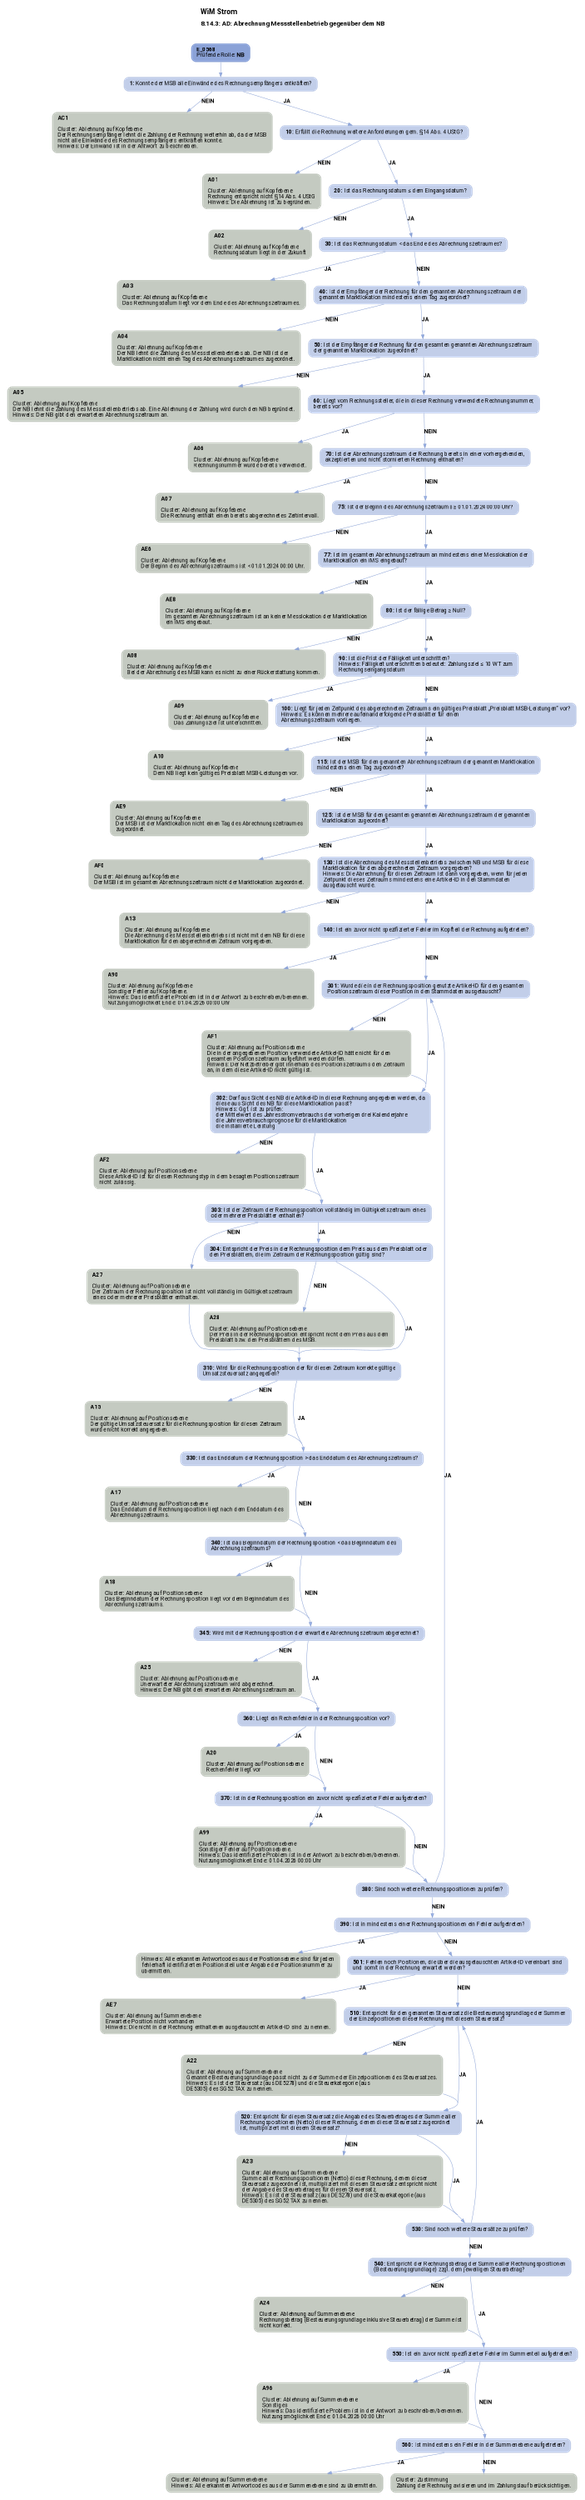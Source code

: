digraph D {
    labelloc="t";
    label=<<B><FONT POINT-SIZE="18">WiM Strom</FONT></B><BR align="left"/><BR/><B><FONT POINT-SIZE="16">8.14.3: AD: Abrechnung Messstellenbetrieb gegenüber dem NB</FONT></B><BR align="left"/><BR/><BR/><BR/>>;
    ratio="compress";
    concentrate=true;
    pack=true;
    rankdir=TB;
    packmode="array";
    size="20,20";
    fontsize=12;
    pad=0.25;
    "Start" [margin="0.2,0.12", shape=box, style="filled,rounded", penwidth=0.0, fillcolor="#8ba2d7", label=<<B>E_0568</B><BR align="left"/><FONT>Prüfende Rolle: <B>NB</B></FONT><BR align="center"/>>, fontname="Roboto, sans-serif"];
    "1" [margin="0.2,0.12", shape=box, style="filled,rounded", penwidth=0.0, fillcolor="#c2cee9", label=<<B>1: </B>Konnte der MSB alle Einwände des Rechnungsempfängers entkräften?<BR align="left"/>>, fontname="Roboto, sans-serif"];
    "AC1" [margin="0.2,0.12", shape=box, style="filled,rounded", penwidth=0.0, fillcolor="#c4cac1", label=<<B>AC1</B><BR align="left"/><BR align="left"/><FONT>Cluster: Ablehnung auf Kopfebene<BR align="left"/>Der Rechnungsempfänger lehnt die Zahlung der Rechnung weiterhin ab, da der MSB<BR align="left"/>nicht alle Einwände des Rechnungsempfängers entkräften konnte.<BR align="left"/>Hinweis: Der Einwand ist in der Antwort zu beschreiben.<BR align="left"/></FONT>>, fontname="Roboto, sans-serif"];
    "10" [margin="0.2,0.12", shape=box, style="filled,rounded", penwidth=0.0, fillcolor="#c2cee9", label=<<B>10: </B>Erfüllt die Rechnung weitere Anforderungen gem. §14 Abs. 4 UStG?<BR align="left"/>>, fontname="Roboto, sans-serif"];
    "A01" [margin="0.2,0.12", shape=box, style="filled,rounded", penwidth=0.0, fillcolor="#c4cac1", label=<<B>A01</B><BR align="left"/><BR align="left"/><FONT>Cluster: Ablehnung auf Kopfebene<BR align="left"/>Rechnung entspricht nicht §14 Abs. 4 UStG<BR align="left"/>Hinweis: Die Ablehnung ist zu begründen.<BR align="left"/></FONT>>, fontname="Roboto, sans-serif"];
    "20" [margin="0.2,0.12", shape=box, style="filled,rounded", penwidth=0.0, fillcolor="#c2cee9", label=<<B>20: </B>Ist das Rechnungsdatum ≤ dem Eingangsdatum?<BR align="left"/>>, fontname="Roboto, sans-serif"];
    "A02" [margin="0.2,0.12", shape=box, style="filled,rounded", penwidth=0.0, fillcolor="#c4cac1", label=<<B>A02</B><BR align="left"/><BR align="left"/><FONT>Cluster: Ablehnung auf Kopfebene<BR align="left"/>Rechnungsdatum liegt in der Zukunft<BR align="left"/></FONT>>, fontname="Roboto, sans-serif"];
    "30" [margin="0.2,0.12", shape=box, style="filled,rounded", penwidth=0.0, fillcolor="#c2cee9", label=<<B>30: </B>Ist das Rechnungsdatum &lt; das Ende des Abrechnungszeitraumes?<BR align="left"/>>, fontname="Roboto, sans-serif"];
    "A03" [margin="0.2,0.12", shape=box, style="filled,rounded", penwidth=0.0, fillcolor="#c4cac1", label=<<B>A03</B><BR align="left"/><BR align="left"/><FONT>Cluster: Ablehnung auf Kopfebene<BR align="left"/>Das Rechnungsdatum liegt vor dem Ende des Abrechnungszeitraumes.<BR align="left"/></FONT>>, fontname="Roboto, sans-serif"];
    "40" [margin="0.2,0.12", shape=box, style="filled,rounded", penwidth=0.0, fillcolor="#c2cee9", label=<<B>40: </B>Ist der Empfänger der Rechnung für den genannten Abrechnungszeitraum der<BR align="left"/>genannten Marktlokation mindestens einen Tag zugeordnet?<BR align="left"/>>, fontname="Roboto, sans-serif"];
    "A04" [margin="0.2,0.12", shape=box, style="filled,rounded", penwidth=0.0, fillcolor="#c4cac1", label=<<B>A04</B><BR align="left"/><BR align="left"/><FONT>Cluster: Ablehnung auf Kopfebene<BR align="left"/>Der NB lehnt die Zahlung des Messstellenbetriebs ab. Der NB ist der<BR align="left"/>Marktlokation nicht einen Tag des Abrechnungszeitraumes zugeordnet.<BR align="left"/></FONT>>, fontname="Roboto, sans-serif"];
    "50" [margin="0.2,0.12", shape=box, style="filled,rounded", penwidth=0.0, fillcolor="#c2cee9", label=<<B>50: </B>Ist der Empfänger der Rechnung für den gesamten genannten Abrechnungszeitraum<BR align="left"/>der genannten Marktlokation zugeordnet?<BR align="left"/>>, fontname="Roboto, sans-serif"];
    "A05" [margin="0.2,0.12", shape=box, style="filled,rounded", penwidth=0.0, fillcolor="#c4cac1", label=<<B>A05</B><BR align="left"/><BR align="left"/><FONT>Cluster: Ablehnung auf Kopfebene<BR align="left"/>Der NB lehnt die Zahlung des Messstellenbetriebs ab. Eine Ablehnung der Zahlung wird durch den NB begründet.<BR align="left"/>Hinweis: Der NB gibt den erwarteten Abrechnungszeitraum an.<BR align="left"/></FONT>>, fontname="Roboto, sans-serif"];
    "60" [margin="0.2,0.12", shape=box, style="filled,rounded", penwidth=0.0, fillcolor="#c2cee9", label=<<B>60: </B>Liegt vom Rechnungssteller, die in dieser Rechnung verwendete Rechnungsnummer,<BR align="left"/>bereits vor?<BR align="left"/>>, fontname="Roboto, sans-serif"];
    "A06" [margin="0.2,0.12", shape=box, style="filled,rounded", penwidth=0.0, fillcolor="#c4cac1", label=<<B>A06</B><BR align="left"/><BR align="left"/><FONT>Cluster: Ablehnung auf Kopfebene<BR align="left"/>Rechnungsnummer wurde bereits verwendet.<BR align="left"/></FONT>>, fontname="Roboto, sans-serif"];
    "70" [margin="0.2,0.12", shape=box, style="filled,rounded", penwidth=0.0, fillcolor="#c2cee9", label=<<B>70: </B>Ist der Abrechnungszeitraum der Rechnung bereits in einer vorhergehenden,<BR align="left"/>akzeptierten und nicht stornierten Rechnung enthalten?<BR align="left"/>>, fontname="Roboto, sans-serif"];
    "A07" [margin="0.2,0.12", shape=box, style="filled,rounded", penwidth=0.0, fillcolor="#c4cac1", label=<<B>A07</B><BR align="left"/><BR align="left"/><FONT>Cluster: Ablehnung auf Kopfebene<BR align="left"/>Die Rechnung enthält einen bereits abgerechnetes Zeitintervall.<BR align="left"/></FONT>>, fontname="Roboto, sans-serif"];
    "75" [margin="0.2,0.12", shape=box, style="filled,rounded", penwidth=0.0, fillcolor="#c2cee9", label=<<B>75: </B>Ist der Beginn des Abrechnungszeitraums ≥ 01.01.2024 00:00 Uhr?<BR align="left"/>>, fontname="Roboto, sans-serif"];
    "AE6" [margin="0.2,0.12", shape=box, style="filled,rounded", penwidth=0.0, fillcolor="#c4cac1", label=<<B>AE6</B><BR align="left"/><BR align="left"/><FONT>Cluster: Ablehnung auf Kopfebene<BR align="left"/>Der Beginn des Abrechnungszeitraums ist &lt; 01.01.2024 00:00 Uhr.<BR align="left"/></FONT>>, fontname="Roboto, sans-serif"];
    "77" [margin="0.2,0.12", shape=box, style="filled,rounded", penwidth=0.0, fillcolor="#c2cee9", label=<<B>77: </B>Ist im gesamten Abrechnungszeitraum an mindestens einer Messlokation der<BR align="left"/>Marktlokation ein iMS eingebaut?<BR align="left"/>>, fontname="Roboto, sans-serif"];
    "AE8" [margin="0.2,0.12", shape=box, style="filled,rounded", penwidth=0.0, fillcolor="#c4cac1", label=<<B>AE8</B><BR align="left"/><BR align="left"/><FONT>Cluster: Ablehnung auf Kopfebene<BR align="left"/>Im gesamten Abrechnungszeitraum ist an keiner Messlokation der Marktlokation<BR align="left"/>ein iMS eingebaut.<BR align="left"/></FONT>>, fontname="Roboto, sans-serif"];
    "80" [margin="0.2,0.12", shape=box, style="filled,rounded", penwidth=0.0, fillcolor="#c2cee9", label=<<B>80: </B>Ist der fällige Betrag ≥ Null?<BR align="left"/>>, fontname="Roboto, sans-serif"];
    "A08" [margin="0.2,0.12", shape=box, style="filled,rounded", penwidth=0.0, fillcolor="#c4cac1", label=<<B>A08</B><BR align="left"/><BR align="left"/><FONT>Cluster: Ablehnung auf Kopfebene<BR align="left"/>Bei der Abrechnung des MSB kann es nicht zu einer Rückerstattung kommen.<BR align="left"/></FONT>>, fontname="Roboto, sans-serif"];
    "90" [margin="0.2,0.12", shape=box, style="filled,rounded", penwidth=0.0, fillcolor="#c2cee9", label=<<B>90: </B>Ist die Frist der Fälligkeit unterschritten?<BR align="left"/>Hinweis: Fälligkeit unterschritten bedeutet: Zahlungsziel ≤ 10 WT zum<BR align="left"/>Rechnungseingangsdatum<BR align="left"/>>, fontname="Roboto, sans-serif"];
    "A09" [margin="0.2,0.12", shape=box, style="filled,rounded", penwidth=0.0, fillcolor="#c4cac1", label=<<B>A09</B><BR align="left"/><BR align="left"/><FONT>Cluster: Ablehnung auf Kopfebene<BR align="left"/>Das Zahlungsziel ist unterschritten.<BR align="left"/></FONT>>, fontname="Roboto, sans-serif"];
    "100" [margin="0.2,0.12", shape=box, style="filled,rounded", penwidth=0.0, fillcolor="#c2cee9", label=<<B>100: </B>Liegt für jeden Zeitpunkt des abgerechneten Zeitraums ein gültiges Preisblatt „Preisblatt MSB-Leistungen“ vor?<BR align="left"/>Hinweis: Es können mehrere aufeinanderfolgende Preisblätter für einen<BR align="left"/>Abrechnungszeitraum vorliegen.<BR align="left"/>>, fontname="Roboto, sans-serif"];
    "A10" [margin="0.2,0.12", shape=box, style="filled,rounded", penwidth=0.0, fillcolor="#c4cac1", label=<<B>A10</B><BR align="left"/><BR align="left"/><FONT>Cluster: Ablehnung auf Kopfebene<BR align="left"/>Dem NB liegt kein gültiges Preisblatt MSB-Leistungen vor.<BR align="left"/></FONT>>, fontname="Roboto, sans-serif"];
    "115" [margin="0.2,0.12", shape=box, style="filled,rounded", penwidth=0.0, fillcolor="#c2cee9", label=<<B>115: </B>Ist der MSB für den genannten Abrechnungszeitraum der genannten Marktlokation<BR align="left"/>mindestens einen Tag zugeordnet?<BR align="left"/>>, fontname="Roboto, sans-serif"];
    "AE9" [margin="0.2,0.12", shape=box, style="filled,rounded", penwidth=0.0, fillcolor="#c4cac1", label=<<B>AE9</B><BR align="left"/><BR align="left"/><FONT>Cluster: Ablehnung auf Kopfebene<BR align="left"/>Der MSB ist der Marktlokation nicht einen Tag des Abrechnungszeitraumes<BR align="left"/>zugeordnet.<BR align="left"/></FONT>>, fontname="Roboto, sans-serif"];
    "125" [margin="0.2,0.12", shape=box, style="filled,rounded", penwidth=0.0, fillcolor="#c2cee9", label=<<B>125: </B>Ist der MSB für den gesamten genannten Abrechnungszeitraum der genannten<BR align="left"/>Marktlokation zugeordnet?<BR align="left"/>>, fontname="Roboto, sans-serif"];
    "AF0" [margin="0.2,0.12", shape=box, style="filled,rounded", penwidth=0.0, fillcolor="#c4cac1", label=<<B>AF0</B><BR align="left"/><BR align="left"/><FONT>Cluster: Ablehnung auf Kopfebene<BR align="left"/>Der MSB ist im gesamten Abrechnungszeitraum nicht der Marktlokation zugeordnet.<BR align="left"/></FONT>>, fontname="Roboto, sans-serif"];
    "130" [margin="0.2,0.12", shape=box, style="filled,rounded", penwidth=0.0, fillcolor="#c2cee9", label=<<B>130: </B>Ist die Abrechnung des Messstellenbetriebs zwischen NB und MSB für diese<BR align="left"/>Marktlokation für den abgerechneten Zeitraum vorgegeben?<BR align="left"/>Hinweis: Die Abrechnung für diesen Zeitraum ist dann vorgegeben, wenn für jeden<BR align="left"/>Zeitpunkt dieses Zeitraums mindestens eine Artikel-ID in den Stammdaten<BR align="left"/>ausgetauscht wurde.<BR align="left"/>>, fontname="Roboto, sans-serif"];
    "A13" [margin="0.2,0.12", shape=box, style="filled,rounded", penwidth=0.0, fillcolor="#c4cac1", label=<<B>A13</B><BR align="left"/><BR align="left"/><FONT>Cluster: Ablehnung auf Kopfebene<BR align="left"/>Die Abrechnung des Messstellenbetriebs ist nicht mit dem NB für diese<BR align="left"/>Marktlokation für den abgerechneten Zeitraum vorgegeben.<BR align="left"/></FONT>>, fontname="Roboto, sans-serif"];
    "140" [margin="0.2,0.12", shape=box, style="filled,rounded", penwidth=0.0, fillcolor="#c2cee9", label=<<B>140: </B>Ist ein zuvor nicht spezifizierter Fehler im Kopfteil der Rechnung aufgetreten?<BR align="left"/>>, fontname="Roboto, sans-serif"];
    "A90" [margin="0.2,0.12", shape=box, style="filled,rounded", penwidth=0.0, fillcolor="#c4cac1", label=<<B>A90</B><BR align="left"/><BR align="left"/><FONT>Cluster: Ablehnung auf Kopfebene<BR align="left"/>Sonstiger Fehler auf Kopfebene.<BR align="left"/>Hinweis: Das identifizierte Problem ist in der Antwort zu beschreiben/benennen.<BR align="left"/>Nutzungsmöglichkeit Ende: 01.04.2026 00:00 Uhr<BR align="left"/></FONT>>, fontname="Roboto, sans-serif"];
    "301" [margin="0.2,0.12", shape=box, style="filled,rounded", penwidth=0.0, fillcolor="#c2cee9", label=<<B>301: </B>Wurde die in der Rechnungsposition genutzte Artikel-ID für den gesamten<BR align="left"/>Positionszeitraum dieser Position in den Stammdaten ausgetauscht?<BR align="left"/>>, fontname="Roboto, sans-serif"];
    "AF1_302" [margin="0.2,0.12", shape=box, style="filled,rounded", penwidth=0.0, fillcolor="#c4cac1", label=<<B>AF1</B><BR align="left"/><BR align="left"/><FONT>Cluster: Ablehnung auf Positionsebene<BR align="left"/>Die in der angegebenen Position verwendete Artikel-ID hätte nicht für den<BR align="left"/>gesamten Positionszeitraum aufgeführt werden dürfen.<BR align="left"/>Hinweis: Der Netzbetreiber gibt innerhalb des Positionszeitraums den Zeitraum<BR align="left"/>an, in dem diese Artikel-ID nicht gültig ist.<BR align="left"/></FONT>>, fontname="Roboto, sans-serif"];
    "302" [margin="0.2,0.12", shape=box, style="filled,rounded", penwidth=0.0, fillcolor="#c2cee9", label=<<B>302: </B>Darf aus Sicht des NB die Artikel-ID in dieser Rechnung angegeben werden, da<BR align="left"/>diese aus Sicht des NB für diese Marktlokation passt?<BR align="left"/>Hinweis: Ggf. ist zu prüfen:<BR align="left"/>der Mittelwert des Jahresstromverbrauchs der vorherigen drei Kalenderjahre<BR align="left"/>die Jahresverbrauchsprognose für die Marktlokation<BR align="left"/>die installierte Leistung<BR align="left"/>>, fontname="Roboto, sans-serif"];
    "AF2_303" [margin="0.2,0.12", shape=box, style="filled,rounded", penwidth=0.0, fillcolor="#c4cac1", label=<<B>AF2</B><BR align="left"/><BR align="left"/><FONT>Cluster: Ablehnung auf Positionsebene<BR align="left"/>Diese Artikel-ID ist für diesen Rechnungstyp in dem besagten Positionszeitraum<BR align="left"/>nicht zulässig.<BR align="left"/></FONT>>, fontname="Roboto, sans-serif"];
    "303" [margin="0.2,0.12", shape=box, style="filled,rounded", penwidth=0.0, fillcolor="#c2cee9", label=<<B>303: </B>Ist der Zeitraum der Rechnungsposition vollständig im Gültigkeitszeitraum eines<BR align="left"/>oder mehrerer Preisblätter enthalten?<BR align="left"/>>, fontname="Roboto, sans-serif"];
    "A27_310" [margin="0.2,0.12", shape=box, style="filled,rounded", penwidth=0.0, fillcolor="#c4cac1", label=<<B>A27</B><BR align="left"/><BR align="left"/><FONT>Cluster: Ablehnung auf Positionsebene<BR align="left"/>Der Zeitraum der Rechnungsposition ist nicht vollständig im Gültigkeitszeitraum<BR align="left"/>eines oder mehrerer Preisblätter enthalten.<BR align="left"/></FONT>>, fontname="Roboto, sans-serif"];
    "304" [margin="0.2,0.12", shape=box, style="filled,rounded", penwidth=0.0, fillcolor="#c2cee9", label=<<B>304: </B>Entspricht der Preis in der Rechnungsposition dem Preis aus dem Preisblatt oder<BR align="left"/>den Preisblättern, die im Zeitraum der Rechnungsposition gültig sind?<BR align="left"/>>, fontname="Roboto, sans-serif"];
    "A28_310" [margin="0.2,0.12", shape=box, style="filled,rounded", penwidth=0.0, fillcolor="#c4cac1", label=<<B>A28</B><BR align="left"/><BR align="left"/><FONT>Cluster: Ablehnung auf Positionsebene<BR align="left"/>Der Preis in der Rechnungsposition entspricht nicht dem Preis aus dem<BR align="left"/>Preisblatt bzw. den Preisblättern des MSB.<BR align="left"/></FONT>>, fontname="Roboto, sans-serif"];
    "310" [margin="0.2,0.12", shape=box, style="filled,rounded", penwidth=0.0, fillcolor="#c2cee9", label=<<B>310: </B>Wird für die Rechnungsposition der für diesen Zeitraum korrekte gültige<BR align="left"/>Umsatzsteuersatz angegeben?<BR align="left"/>>, fontname="Roboto, sans-serif"];
    "A15_330" [margin="0.2,0.12", shape=box, style="filled,rounded", penwidth=0.0, fillcolor="#c4cac1", label=<<B>A15</B><BR align="left"/><BR align="left"/><FONT>Cluster: Ablehnung auf Positionsebene<BR align="left"/>Der gültige Umsatzsteuersatz für die Rechnungsposition für diesen Zeitraum<BR align="left"/>wurde nicht korrekt angegeben.<BR align="left"/></FONT>>, fontname="Roboto, sans-serif"];
    "330" [margin="0.2,0.12", shape=box, style="filled,rounded", penwidth=0.0, fillcolor="#c2cee9", label=<<B>330: </B>Ist das Enddatum der Rechnungsposition &gt; das Enddatum des Abrechnungszeitraums?<BR align="left"/>>, fontname="Roboto, sans-serif"];
    "A17_340" [margin="0.2,0.12", shape=box, style="filled,rounded", penwidth=0.0, fillcolor="#c4cac1", label=<<B>A17</B><BR align="left"/><BR align="left"/><FONT>Cluster: Ablehnung auf Positionsebene<BR align="left"/>Das Enddatum der Rechnungsposition liegt nach dem Enddatum des<BR align="left"/>Abrechnungszeitraums.<BR align="left"/></FONT>>, fontname="Roboto, sans-serif"];
    "340" [margin="0.2,0.12", shape=box, style="filled,rounded", penwidth=0.0, fillcolor="#c2cee9", label=<<B>340: </B>Ist das Beginndatum der Rechnungsposition &lt; das Beginndatum des<BR align="left"/>Abrechnungszeitraums?<BR align="left"/>>, fontname="Roboto, sans-serif"];
    "A18_345" [margin="0.2,0.12", shape=box, style="filled,rounded", penwidth=0.0, fillcolor="#c4cac1", label=<<B>A18</B><BR align="left"/><BR align="left"/><FONT>Cluster: Ablehnung auf Positionsebene<BR align="left"/>Das Beginndatum der Rechnungsposition liegt vor dem Beginndatum des<BR align="left"/>Abrechnungszeitraums.<BR align="left"/></FONT>>, fontname="Roboto, sans-serif"];
    "345" [margin="0.2,0.12", shape=box, style="filled,rounded", penwidth=0.0, fillcolor="#c2cee9", label=<<B>345: </B>Wird mit der Rechnungsposition der erwartete Abrechnungszeitraum abgerechnet?<BR align="left"/>>, fontname="Roboto, sans-serif"];
    "A25_360" [margin="0.2,0.12", shape=box, style="filled,rounded", penwidth=0.0, fillcolor="#c4cac1", label=<<B>A25</B><BR align="left"/><BR align="left"/><FONT>Cluster: Ablehnung auf Positionsebene<BR align="left"/>Unerwarteter Abrechnungszeitraum wird abgerechnet.<BR align="left"/>Hinweis: Der NB gibt den erwarteten Abrechnungszeitraum an.<BR align="left"/></FONT>>, fontname="Roboto, sans-serif"];
    "360" [margin="0.2,0.12", shape=box, style="filled,rounded", penwidth=0.0, fillcolor="#c2cee9", label=<<B>360: </B>Liegt ein Rechenfehler in der Rechnungsposition vor?<BR align="left"/>>, fontname="Roboto, sans-serif"];
    "A20_370" [margin="0.2,0.12", shape=box, style="filled,rounded", penwidth=0.0, fillcolor="#c4cac1", label=<<B>A20</B><BR align="left"/><BR align="left"/><FONT>Cluster: Ablehnung auf Positionsebene<BR align="left"/>Rechenfehler liegt vor<BR align="left"/></FONT>>, fontname="Roboto, sans-serif"];
    "370" [margin="0.2,0.12", shape=box, style="filled,rounded", penwidth=0.0, fillcolor="#c2cee9", label=<<B>370: </B>Ist in der Rechnungsposition ein zuvor nicht spezifizierter Fehler aufgetreten?<BR align="left"/>>, fontname="Roboto, sans-serif"];
    "A99_380" [margin="0.2,0.12", shape=box, style="filled,rounded", penwidth=0.0, fillcolor="#c4cac1", label=<<B>A99</B><BR align="left"/><BR align="left"/><FONT>Cluster: Ablehnung auf Positionsebene<BR align="left"/>Sonstiger Fehler auf Positionsebene.<BR align="left"/>Hinweis: Das identifizierte Problem ist in der Antwort zu beschreiben/benennen.<BR align="left"/>Nutzungsmöglichkeit Ende: 01.04.2026 00:00 Uhr<BR align="left"/></FONT>>, fontname="Roboto, sans-serif"];
    "380" [margin="0.2,0.12", shape=box, style="filled,rounded", penwidth=0.0, fillcolor="#c2cee9", label=<<B>380: </B>Sind noch weitere Rechnungspositionen zu prüfen?<BR align="left"/>>, fontname="Roboto, sans-serif"];
    "390" [margin="0.2,0.12", shape=box, style="filled,rounded", penwidth=0.0, fillcolor="#c2cee9", label=<<B>390: </B>Ist in mindestens einer Rechnungspositionen ein Fehler aufgetreten?<BR align="left"/>>, fontname="Roboto, sans-serif"];
    "Hinweis: Alle erkannten Antwortcodes aus der Positionsebene sind für jeden fehlerhaft identifizierten Positionsteil unter Angabe der Positionsnummer zu übermitteln." [margin="0.2,0.12", shape=box, style="filled,rounded", penwidth=0.0, fillcolor="#c4cac1", label=<<FONT>Hinweis: Alle erkannten Antwortcodes aus der Positionsebene sind für jeden<BR align="left"/>fehlerhaft identifizierten Positionsteil unter Angabe der Positionsnummer zu<BR align="left"/>übermitteln.<BR align="left"/></FONT>>, fontname="Roboto, sans-serif"];
    "501" [margin="0.2,0.12", shape=box, style="filled,rounded", penwidth=0.0, fillcolor="#c2cee9", label=<<B>501: </B>Fehlen noch Positionen, die über die ausgetauschten Artikel-ID vereinbart sind<BR align="left"/>und somit in der Rechnung erwartet werden?<BR align="left"/>>, fontname="Roboto, sans-serif"];
    "AE7" [margin="0.2,0.12", shape=box, style="filled,rounded", penwidth=0.0, fillcolor="#c4cac1", label=<<B>AE7</B><BR align="left"/><BR align="left"/><FONT>Cluster: Ablehnung auf Summenebene<BR align="left"/>Erwartete Position nicht vorhanden<BR align="left"/>Hinweis: Die nicht in der Rechnung enthaltenen ausgetauschten Artikel-ID sind zu nennen.<BR align="left"/></FONT>>, fontname="Roboto, sans-serif"];
    "510" [margin="0.2,0.12", shape=box, style="filled,rounded", penwidth=0.0, fillcolor="#c2cee9", label=<<B>510: </B>Entspricht für den genannten Steuersatz die Besteuerungsgrundlage der Summen<BR align="left"/>der Einzelpositionen dieser Rechnung mit diesem Steuersatz?<BR align="left"/>>, fontname="Roboto, sans-serif"];
    "A22_520" [margin="0.2,0.12", shape=box, style="filled,rounded", penwidth=0.0, fillcolor="#c4cac1", label=<<B>A22</B><BR align="left"/><BR align="left"/><FONT>Cluster: Ablehnung auf Summenebene<BR align="left"/>Genannte Besteuerungsgrundlage passt nicht zu der Summe der Einzelpositionen des Steuersatzes.<BR align="left"/>Hinweis: Es ist der Steuersatz (aus DE5278) und die Steuerkategorie (aus<BR align="left"/>DE5305) des SG52 TAX zu nennen.<BR align="left"/></FONT>>, fontname="Roboto, sans-serif"];
    "520" [margin="0.2,0.12", shape=box, style="filled,rounded", penwidth=0.0, fillcolor="#c2cee9", label=<<B>520: </B>Entspricht für diesen Steuersatz die Angabe des Steuerbetrages der Summe aller<BR align="left"/>Rechnungspositionen (Netto) dieser Rechnung, denen dieser Steuersatz zugeordnet<BR align="left"/>ist, multipliziert mit diesem Steuersatz?<BR align="left"/>>, fontname="Roboto, sans-serif"];
    "A23_530" [margin="0.2,0.12", shape=box, style="filled,rounded", penwidth=0.0, fillcolor="#c4cac1", label=<<B>A23</B><BR align="left"/><BR align="left"/><FONT>Cluster: Ablehnung auf Summenebene<BR align="left"/>Summe aller Rechnungspositionen (Netto) dieser Rechnung, denen dieser<BR align="left"/>Steuersatz zugeordnet ist, multipliziert mit diesem Steuersatz entspricht nicht<BR align="left"/>der Angabe des Steuerbetrages für diesen Steuersatz.<BR align="left"/>Hinweis: Es ist der Steuersatz (aus DE5278) und die Steuerkategorie (aus<BR align="left"/>DE5305) des SG52 TAX zu nennen.<BR align="left"/></FONT>>, fontname="Roboto, sans-serif"];
    "530" [margin="0.2,0.12", shape=box, style="filled,rounded", penwidth=0.0, fillcolor="#c2cee9", label=<<B>530: </B>Sind noch weitere Steuersätze zu prüfen?<BR align="left"/>>, fontname="Roboto, sans-serif"];
    "540" [margin="0.2,0.12", shape=box, style="filled,rounded", penwidth=0.0, fillcolor="#c2cee9", label=<<B>540: </B>Entspricht der Rechnungsbetrag der Summe aller Rechnungspositionen<BR align="left"/>(Besteuerungsgrundlage) zzgl. dem jeweiligen Steuerbetrag?<BR align="left"/>>, fontname="Roboto, sans-serif"];
    "A24_550" [margin="0.2,0.12", shape=box, style="filled,rounded", penwidth=0.0, fillcolor="#c4cac1", label=<<B>A24</B><BR align="left"/><BR align="left"/><FONT>Cluster: Ablehnung auf Summenebene<BR align="left"/>Rechnungsbetrag (Besteuerungsgrundlage inklusive Steuerbetrag) der Summe ist<BR align="left"/>nicht korrekt.<BR align="left"/></FONT>>, fontname="Roboto, sans-serif"];
    "550" [margin="0.2,0.12", shape=box, style="filled,rounded", penwidth=0.0, fillcolor="#c2cee9", label=<<B>550: </B>Ist ein zuvor nicht spezifizierter Fehler im Summenteil aufgetreten?<BR align="left"/>>, fontname="Roboto, sans-serif"];
    "A96_560" [margin="0.2,0.12", shape=box, style="filled,rounded", penwidth=0.0, fillcolor="#c4cac1", label=<<B>A96</B><BR align="left"/><BR align="left"/><FONT>Cluster: Ablehnung auf Summenebene<BR align="left"/>Sonstiges<BR align="left"/>Hinweis: Das identifizierte Problem ist in der Antwort zu beschreiben/benennen.<BR align="left"/>Nutzungsmöglichkeit Ende: 01.04.2026 00:00 Uhr<BR align="left"/></FONT>>, fontname="Roboto, sans-serif"];
    "560" [margin="0.2,0.12", shape=box, style="filled,rounded", penwidth=0.0, fillcolor="#c2cee9", label=<<B>560: </B>Ist mindestens ein Fehler in der Summenebene aufgetreten?<BR align="left"/>>, fontname="Roboto, sans-serif"];
    "Cluster: Ablehnung auf Summenebene
Hinweis: Alle erkannten Antwortcodes aus der Summenebene sind zu übermitteln." [margin="0.2,0.12", shape=box, style="filled,rounded", penwidth=0.0, fillcolor="#c4cac1", label=<<FONT>Cluster: Ablehnung auf Summenebene<BR align="left"/>Hinweis: Alle erkannten Antwortcodes aus der Summenebene sind zu übermitteln.<BR align="left"/></FONT>>, fontname="Roboto, sans-serif"];
    "Cluster: Zustimmung 
Zahlung der Rechnung avisieren und im Zahlungslauf berücksichtigen." [margin="0.2,0.12", shape=box, style="filled,rounded", penwidth=0.0, fillcolor="#c4cac1", label=<<FONT>Cluster: Zustimmung<BR align="left"/>Zahlung der Rechnung avisieren und im Zahlungslauf berücksichtigen.<BR align="left"/></FONT>>, fontname="Roboto, sans-serif"];

    "Start" -> "1" [color="#88a0d6"];
    "1" -> "AC1" [label=<<B>NEIN</B>>, color="#88a0d6", fontname="Roboto, sans-serif"];
    "1" -> "10" [label=<<B>JA</B>>, color="#88a0d6", fontname="Roboto, sans-serif"];
    "10" -> "A01" [label=<<B>NEIN</B>>, color="#88a0d6", fontname="Roboto, sans-serif"];
    "10" -> "20" [label=<<B>JA</B>>, color="#88a0d6", fontname="Roboto, sans-serif"];
    "20" -> "A02" [label=<<B>NEIN</B>>, color="#88a0d6", fontname="Roboto, sans-serif"];
    "20" -> "30" [label=<<B>JA</B>>, color="#88a0d6", fontname="Roboto, sans-serif"];
    "30" -> "A03" [label=<<B>JA</B>>, color="#88a0d6", fontname="Roboto, sans-serif"];
    "30" -> "40" [label=<<B>NEIN</B>>, color="#88a0d6", fontname="Roboto, sans-serif"];
    "40" -> "A04" [label=<<B>NEIN</B>>, color="#88a0d6", fontname="Roboto, sans-serif"];
    "40" -> "50" [label=<<B>JA</B>>, color="#88a0d6", fontname="Roboto, sans-serif"];
    "50" -> "A05" [label=<<B>NEIN</B>>, color="#88a0d6", fontname="Roboto, sans-serif"];
    "50" -> "60" [label=<<B>JA</B>>, color="#88a0d6", fontname="Roboto, sans-serif"];
    "60" -> "A06" [label=<<B>JA</B>>, color="#88a0d6", fontname="Roboto, sans-serif"];
    "60" -> "70" [label=<<B>NEIN</B>>, color="#88a0d6", fontname="Roboto, sans-serif"];
    "70" -> "A07" [label=<<B>JA</B>>, color="#88a0d6", fontname="Roboto, sans-serif"];
    "70" -> "75" [label=<<B>NEIN</B>>, color="#88a0d6", fontname="Roboto, sans-serif"];
    "75" -> "AE6" [label=<<B>NEIN</B>>, color="#88a0d6", fontname="Roboto, sans-serif"];
    "75" -> "77" [label=<<B>JA</B>>, color="#88a0d6", fontname="Roboto, sans-serif"];
    "77" -> "AE8" [label=<<B>NEIN</B>>, color="#88a0d6", fontname="Roboto, sans-serif"];
    "77" -> "80" [label=<<B>JA</B>>, color="#88a0d6", fontname="Roboto, sans-serif"];
    "80" -> "A08" [label=<<B>NEIN</B>>, color="#88a0d6", fontname="Roboto, sans-serif"];
    "80" -> "90" [label=<<B>JA</B>>, color="#88a0d6", fontname="Roboto, sans-serif"];
    "90" -> "A09" [label=<<B>JA</B>>, color="#88a0d6", fontname="Roboto, sans-serif"];
    "90" -> "100" [label=<<B>NEIN</B>>, color="#88a0d6", fontname="Roboto, sans-serif"];
    "100" -> "A10" [label=<<B>NEIN</B>>, color="#88a0d6", fontname="Roboto, sans-serif"];
    "100" -> "115" [label=<<B>JA</B>>, color="#88a0d6", fontname="Roboto, sans-serif"];
    "115" -> "AE9" [label=<<B>NEIN</B>>, color="#88a0d6", fontname="Roboto, sans-serif"];
    "115" -> "125" [label=<<B>JA</B>>, color="#88a0d6", fontname="Roboto, sans-serif"];
    "125" -> "AF0" [label=<<B>NEIN</B>>, color="#88a0d6", fontname="Roboto, sans-serif"];
    "125" -> "130" [label=<<B>JA</B>>, color="#88a0d6", fontname="Roboto, sans-serif"];
    "130" -> "A13" [label=<<B>NEIN</B>>, color="#88a0d6", fontname="Roboto, sans-serif"];
    "130" -> "140" [label=<<B>JA</B>>, color="#88a0d6", fontname="Roboto, sans-serif"];
    "140" -> "A90" [label=<<B>JA</B>>, color="#88a0d6", fontname="Roboto, sans-serif"];
    "140" -> "301" [label=<<B>NEIN</B>>, color="#88a0d6", fontname="Roboto, sans-serif"];
    "301" -> "AF1_302" [label=<<B>NEIN</B>>, color="#88a0d6", fontname="Roboto, sans-serif"];
    "301" -> "302" [label=<<B>JA</B>>, color="#88a0d6", fontname="Roboto, sans-serif"];
    "AF1_302" -> "302" [color="#88a0d6"];
    "302" -> "AF2_303" [label=<<B>NEIN</B>>, color="#88a0d6", fontname="Roboto, sans-serif"];
    "302" -> "303" [label=<<B>JA</B>>, color="#88a0d6", fontname="Roboto, sans-serif"];
    "AF2_303" -> "303" [color="#88a0d6"];
    "303" -> "A27_310" [label=<<B>NEIN</B>>, color="#88a0d6", fontname="Roboto, sans-serif"];
    "303" -> "304" [label=<<B>JA</B>>, color="#88a0d6", fontname="Roboto, sans-serif"];
    "A27_310" -> "310" [color="#88a0d6"];
    "304" -> "A28_310" [label=<<B>NEIN</B>>, color="#88a0d6", fontname="Roboto, sans-serif"];
    "304" -> "310" [label=<<B>JA</B>>, color="#88a0d6", fontname="Roboto, sans-serif"];
    "A28_310" -> "310" [color="#88a0d6"];
    "310" -> "A15_330" [label=<<B>NEIN</B>>, color="#88a0d6", fontname="Roboto, sans-serif"];
    "310" -> "330" [label=<<B>JA</B>>, color="#88a0d6", fontname="Roboto, sans-serif"];
    "A15_330" -> "330" [color="#88a0d6"];
    "330" -> "A17_340" [label=<<B>JA</B>>, color="#88a0d6", fontname="Roboto, sans-serif"];
    "330" -> "340" [label=<<B>NEIN</B>>, color="#88a0d6", fontname="Roboto, sans-serif"];
    "A17_340" -> "340" [color="#88a0d6"];
    "340" -> "A18_345" [label=<<B>JA</B>>, color="#88a0d6", fontname="Roboto, sans-serif"];
    "340" -> "345" [label=<<B>NEIN</B>>, color="#88a0d6", fontname="Roboto, sans-serif"];
    "A18_345" -> "345" [color="#88a0d6"];
    "345" -> "A25_360" [label=<<B>NEIN</B>>, color="#88a0d6", fontname="Roboto, sans-serif"];
    "345" -> "360" [label=<<B>JA</B>>, color="#88a0d6", fontname="Roboto, sans-serif"];
    "A25_360" -> "360" [color="#88a0d6"];
    "360" -> "A20_370" [label=<<B>JA</B>>, color="#88a0d6", fontname="Roboto, sans-serif"];
    "360" -> "370" [label=<<B>NEIN</B>>, color="#88a0d6", fontname="Roboto, sans-serif"];
    "A20_370" -> "370" [color="#88a0d6"];
    "370" -> "A99_380" [label=<<B>JA</B>>, color="#88a0d6", fontname="Roboto, sans-serif"];
    "370" -> "380" [label=<<B>NEIN</B>>, color="#88a0d6", fontname="Roboto, sans-serif"];
    "A99_380" -> "380" [color="#88a0d6"];
    "380" -> "301" [label=<<B>JA</B>>, color="#88a0d6", fontname="Roboto, sans-serif"];
    "380" -> "390" [label=<<B>NEIN</B>>, color="#88a0d6", fontname="Roboto, sans-serif"];
    "390" -> "Hinweis: Alle erkannten Antwortcodes aus der Positionsebene sind für jeden fehlerhaft identifizierten Positionsteil unter Angabe der Positionsnummer zu übermitteln." [label=<<B>JA</B>>, color="#88a0d6", fontname="Roboto, sans-serif"];
    "390" -> "501" [label=<<B>NEIN</B>>, color="#88a0d6", fontname="Roboto, sans-serif"];
    "501" -> "AE7" [label=<<B>JA</B>>, color="#88a0d6", fontname="Roboto, sans-serif"];
    "501" -> "510" [label=<<B>NEIN</B>>, color="#88a0d6", fontname="Roboto, sans-serif"];
    "510" -> "A22_520" [label=<<B>NEIN</B>>, color="#88a0d6", fontname="Roboto, sans-serif"];
    "510" -> "520" [label=<<B>JA</B>>, color="#88a0d6", fontname="Roboto, sans-serif"];
    "A22_520" -> "520" [color="#88a0d6"];
    "520" -> "A23_530" [label=<<B>NEIN</B>>, color="#88a0d6", fontname="Roboto, sans-serif"];
    "520" -> "530" [label=<<B>JA</B>>, color="#88a0d6", fontname="Roboto, sans-serif"];
    "A23_530" -> "530" [color="#88a0d6"];
    "530" -> "510" [label=<<B>JA</B>>, color="#88a0d6", fontname="Roboto, sans-serif"];
    "530" -> "540" [label=<<B>NEIN</B>>, color="#88a0d6", fontname="Roboto, sans-serif"];
    "540" -> "A24_550" [label=<<B>NEIN</B>>, color="#88a0d6", fontname="Roboto, sans-serif"];
    "540" -> "550" [label=<<B>JA</B>>, color="#88a0d6", fontname="Roboto, sans-serif"];
    "A24_550" -> "550" [color="#88a0d6"];
    "550" -> "A96_560" [label=<<B>JA</B>>, color="#88a0d6", fontname="Roboto, sans-serif"];
    "550" -> "560" [label=<<B>NEIN</B>>, color="#88a0d6", fontname="Roboto, sans-serif"];
    "A96_560" -> "560" [color="#88a0d6"];
    "560" -> "Cluster: Ablehnung auf Summenebene
Hinweis: Alle erkannten Antwortcodes aus der Summenebene sind zu übermitteln." [label=<<B>JA</B>>, color="#88a0d6", fontname="Roboto, sans-serif"];
    "560" -> "Cluster: Zustimmung 
Zahlung der Rechnung avisieren und im Zahlungslauf berücksichtigen." [label=<<B>NEIN</B>>, color="#88a0d6", fontname="Roboto, sans-serif"];

    bgcolor="transparent";
fontname="Roboto, sans-serif";
}